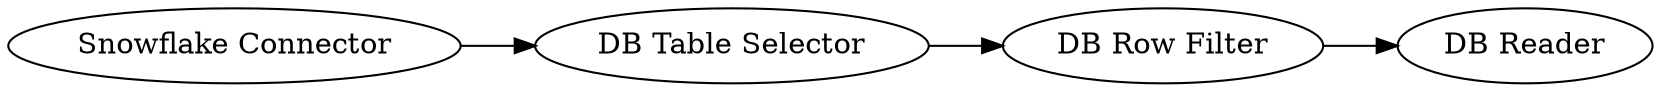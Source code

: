digraph {
	4 -> 3
	2 -> 4
	1 -> 2
	1 [label="Snowflake Connector"]
	4 [label="DB Row Filter"]
	3 [label="DB Reader"]
	2 [label="DB Table Selector"]
	rankdir=LR
}

